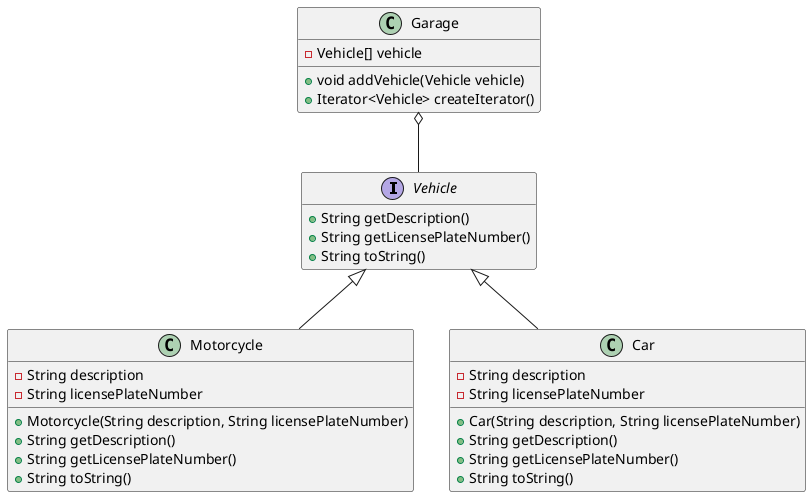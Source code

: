 @startuml example
hide empty members

interface Vehicle{
    + String getDescription()
    + String getLicensePlateNumber()
    + String toString()
}

class Motorcycle{
    - String description
    - String licensePlateNumber
    + Motorcycle(String description, String licensePlateNumber)
    + String getDescription()
    + String getLicensePlateNumber()
    + String toString()
}

class Car{
    - String description
    - String licensePlateNumber
    + Car(String description, String licensePlateNumber)
    + String getDescription()
    + String getLicensePlateNumber()
    + String toString()
}

class Garage{
    - Vehicle[] vehicle
    + void addVehicle(Vehicle vehicle)
    + Iterator<Vehicle> createIterator()
}

Garage o-- Vehicle
Vehicle <|-- Motorcycle
Vehicle <|-- Car

@enduml 